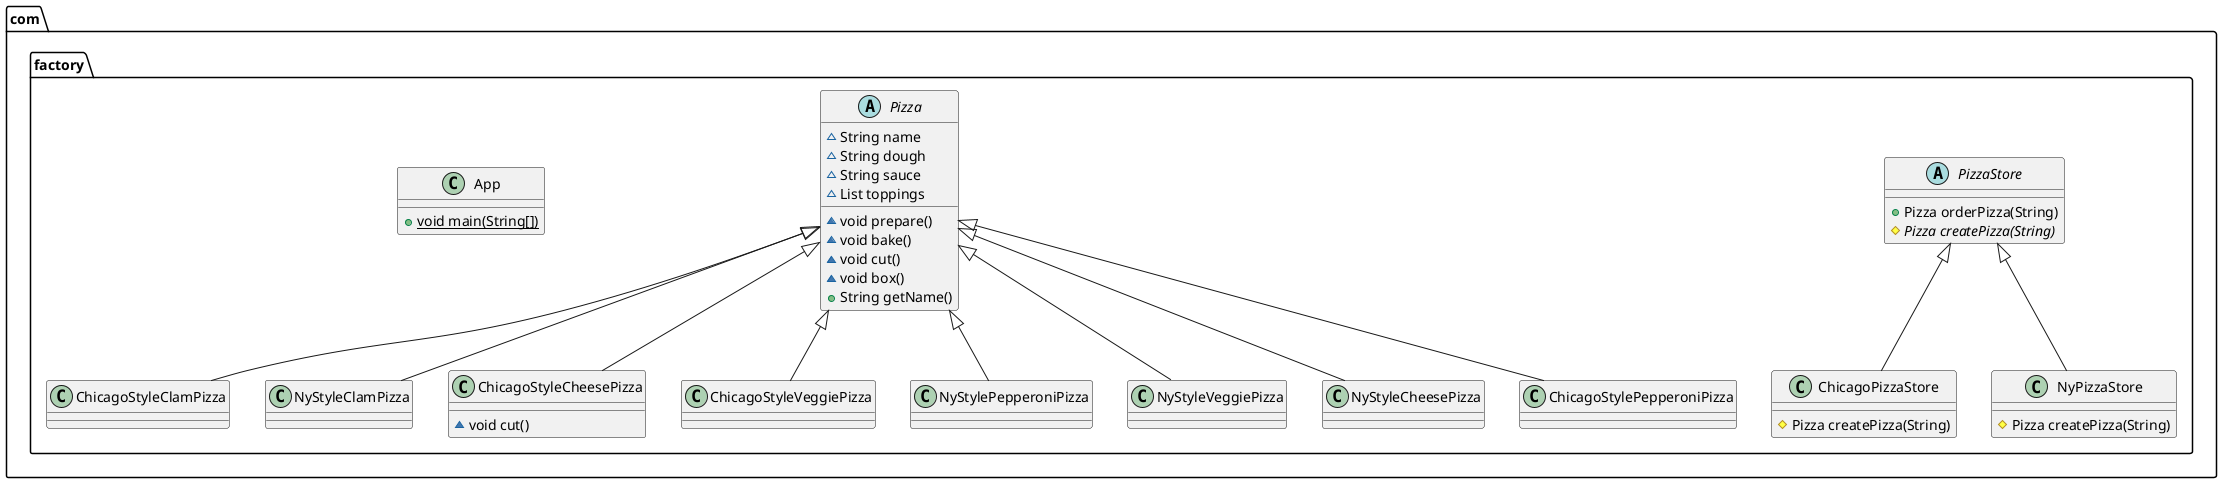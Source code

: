 @startuml
abstract class com.factory.PizzaStore {
+ Pizza orderPizza(String)
# {abstract}Pizza createPizza(String)
}
class com.factory.ChicagoStyleClamPizza {
}
class com.factory.NyStyleClamPizza {
}
class com.factory.ChicagoStyleCheesePizza {
~ void cut()
}
class com.factory.ChicagoPizzaStore {
# Pizza createPizza(String)
}
abstract class com.factory.Pizza {
~ String name
~ String dough
~ String sauce
~ List toppings
~ void prepare()
~ void bake()
~ void cut()
~ void box()
+ String getName()
}
class com.factory.NyPizzaStore {
# Pizza createPizza(String)
}
class com.factory.ChicagoStyleVeggiePizza {
}
class com.factory.NyStylePepperoniPizza {
}
class com.factory.NyStyleVeggiePizza {
}
class com.factory.App {
+ {static} void main(String[])
}
class com.factory.NyStyleCheesePizza {
}
class com.factory.ChicagoStylePepperoniPizza {
}


com.factory.Pizza <|-- com.factory.ChicagoStyleClamPizza
com.factory.Pizza <|-- com.factory.NyStyleClamPizza
com.factory.Pizza <|-- com.factory.ChicagoStyleCheesePizza
com.factory.PizzaStore <|-- com.factory.ChicagoPizzaStore
com.factory.PizzaStore <|-- com.factory.NyPizzaStore
com.factory.Pizza <|-- com.factory.ChicagoStyleVeggiePizza
com.factory.Pizza <|-- com.factory.NyStylePepperoniPizza
com.factory.Pizza <|-- com.factory.NyStyleVeggiePizza
com.factory.Pizza <|-- com.factory.NyStyleCheesePizza
com.factory.Pizza <|-- com.factory.ChicagoStylePepperoniPizza
@enduml